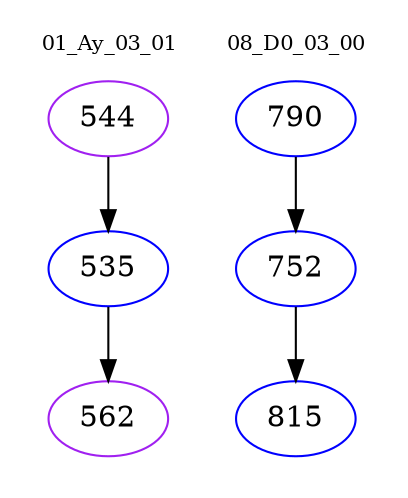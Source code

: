 digraph{
subgraph cluster_0 {
color = white
label = "01_Ay_03_01";
fontsize=10;
T0_544 [label="544", color="purple"]
T0_544 -> T0_535 [color="black"]
T0_535 [label="535", color="blue"]
T0_535 -> T0_562 [color="black"]
T0_562 [label="562", color="purple"]
}
subgraph cluster_1 {
color = white
label = "08_D0_03_00";
fontsize=10;
T1_790 [label="790", color="blue"]
T1_790 -> T1_752 [color="black"]
T1_752 [label="752", color="blue"]
T1_752 -> T1_815 [color="black"]
T1_815 [label="815", color="blue"]
}
}
